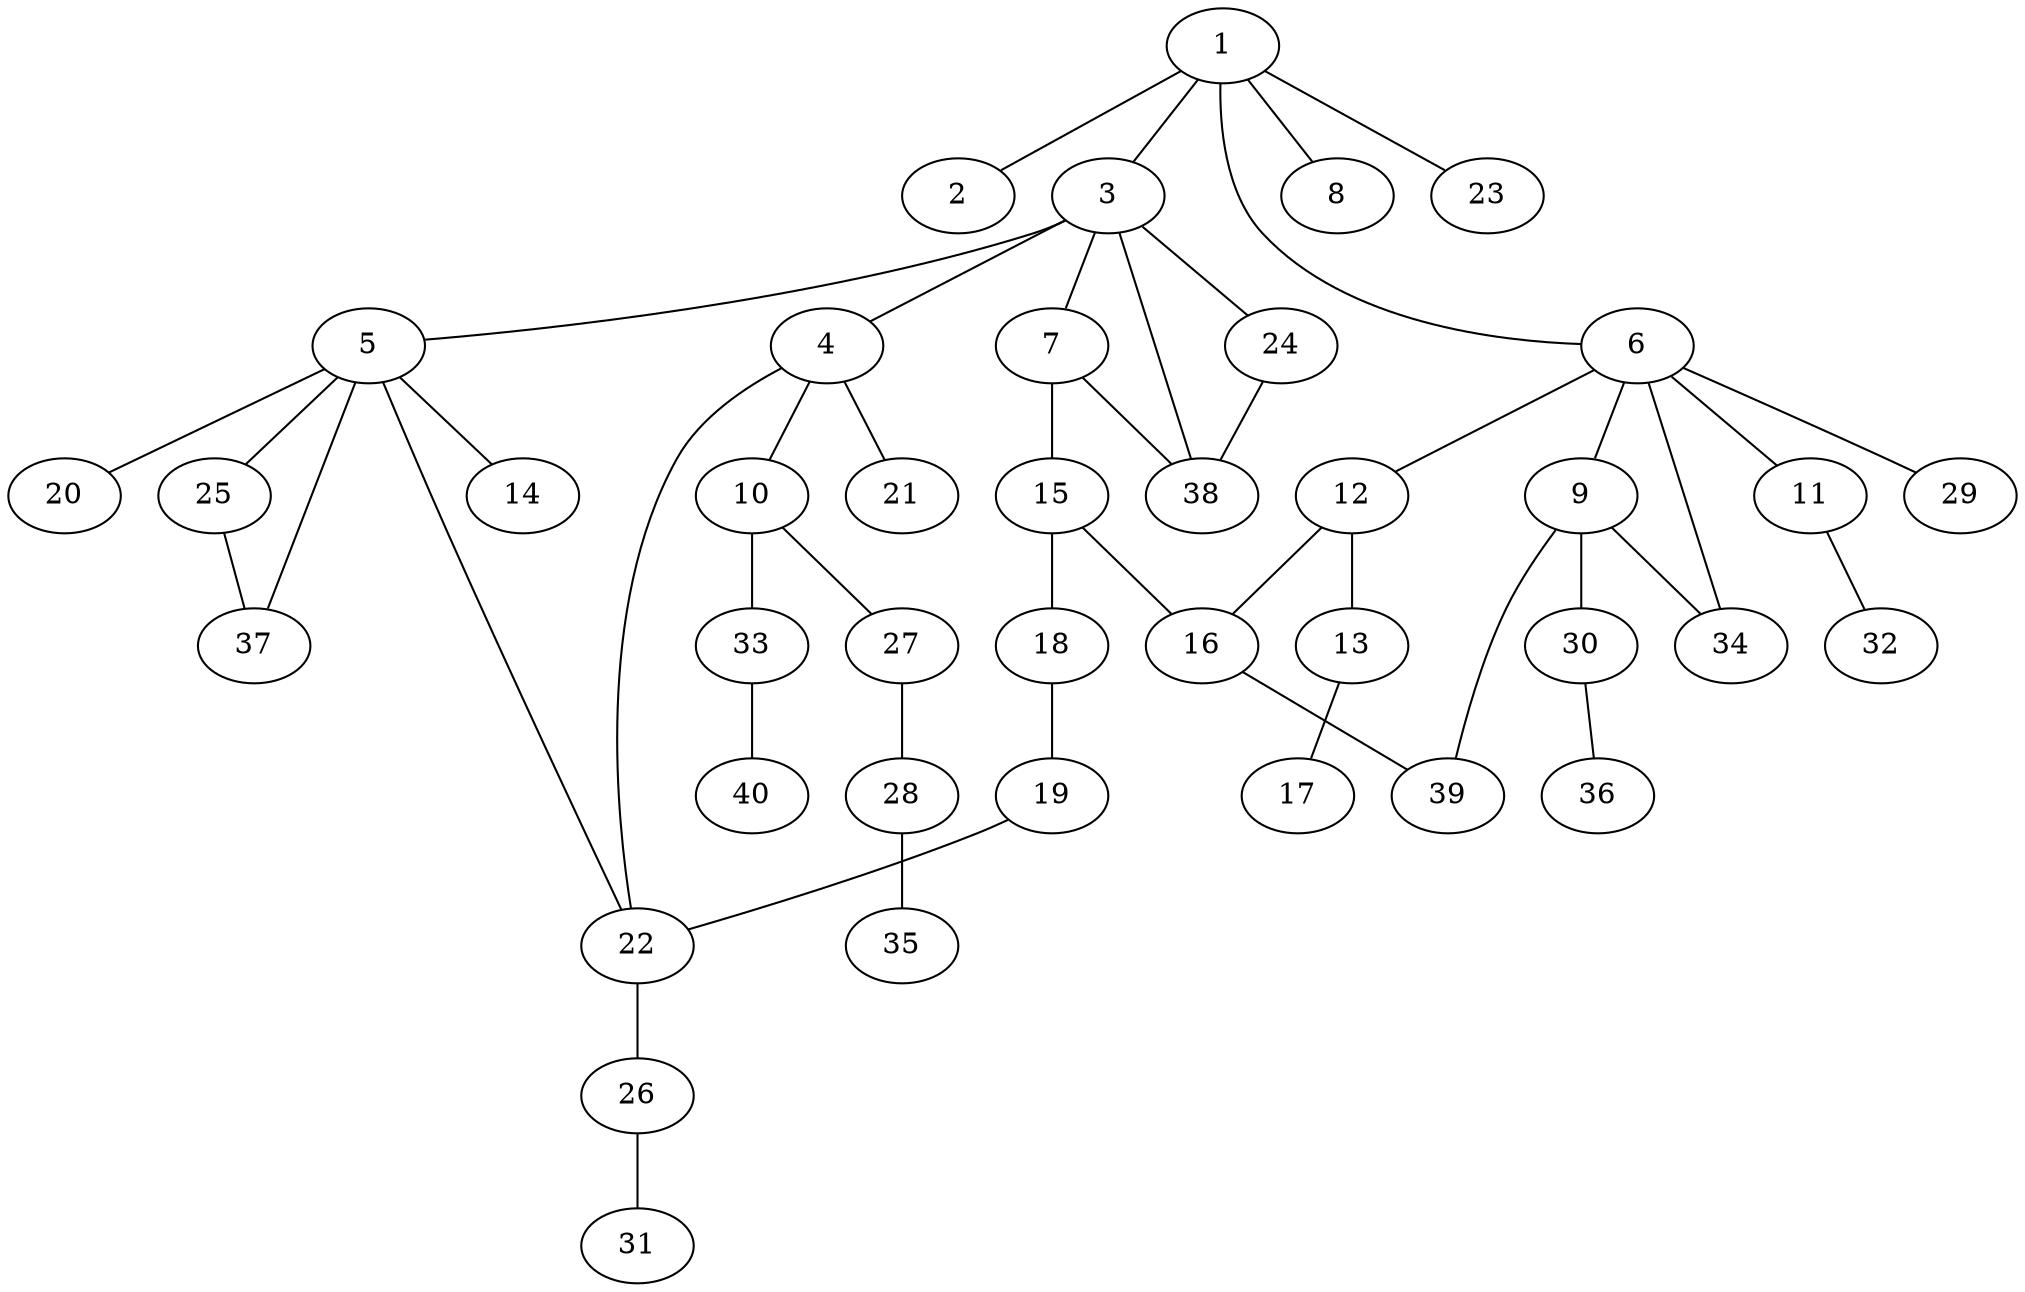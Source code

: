 graph graphname {1--2
1--3
1--6
1--8
1--23
3--4
3--5
3--7
3--24
3--38
4--10
4--21
4--22
5--14
5--20
5--22
5--25
5--37
6--9
6--11
6--12
6--29
6--34
7--15
7--38
9--30
9--34
9--39
10--27
10--33
11--32
12--13
12--16
13--17
15--16
15--18
16--39
18--19
19--22
22--26
24--38
25--37
26--31
27--28
28--35
30--36
33--40
}